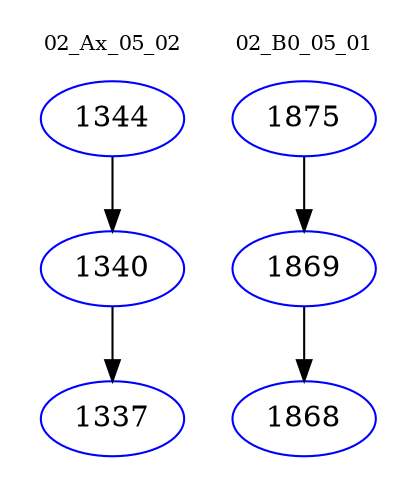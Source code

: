 digraph{
subgraph cluster_0 {
color = white
label = "02_Ax_05_02";
fontsize=10;
T0_1344 [label="1344", color="blue"]
T0_1344 -> T0_1340 [color="black"]
T0_1340 [label="1340", color="blue"]
T0_1340 -> T0_1337 [color="black"]
T0_1337 [label="1337", color="blue"]
}
subgraph cluster_1 {
color = white
label = "02_B0_05_01";
fontsize=10;
T1_1875 [label="1875", color="blue"]
T1_1875 -> T1_1869 [color="black"]
T1_1869 [label="1869", color="blue"]
T1_1869 -> T1_1868 [color="black"]
T1_1868 [label="1868", color="blue"]
}
}
